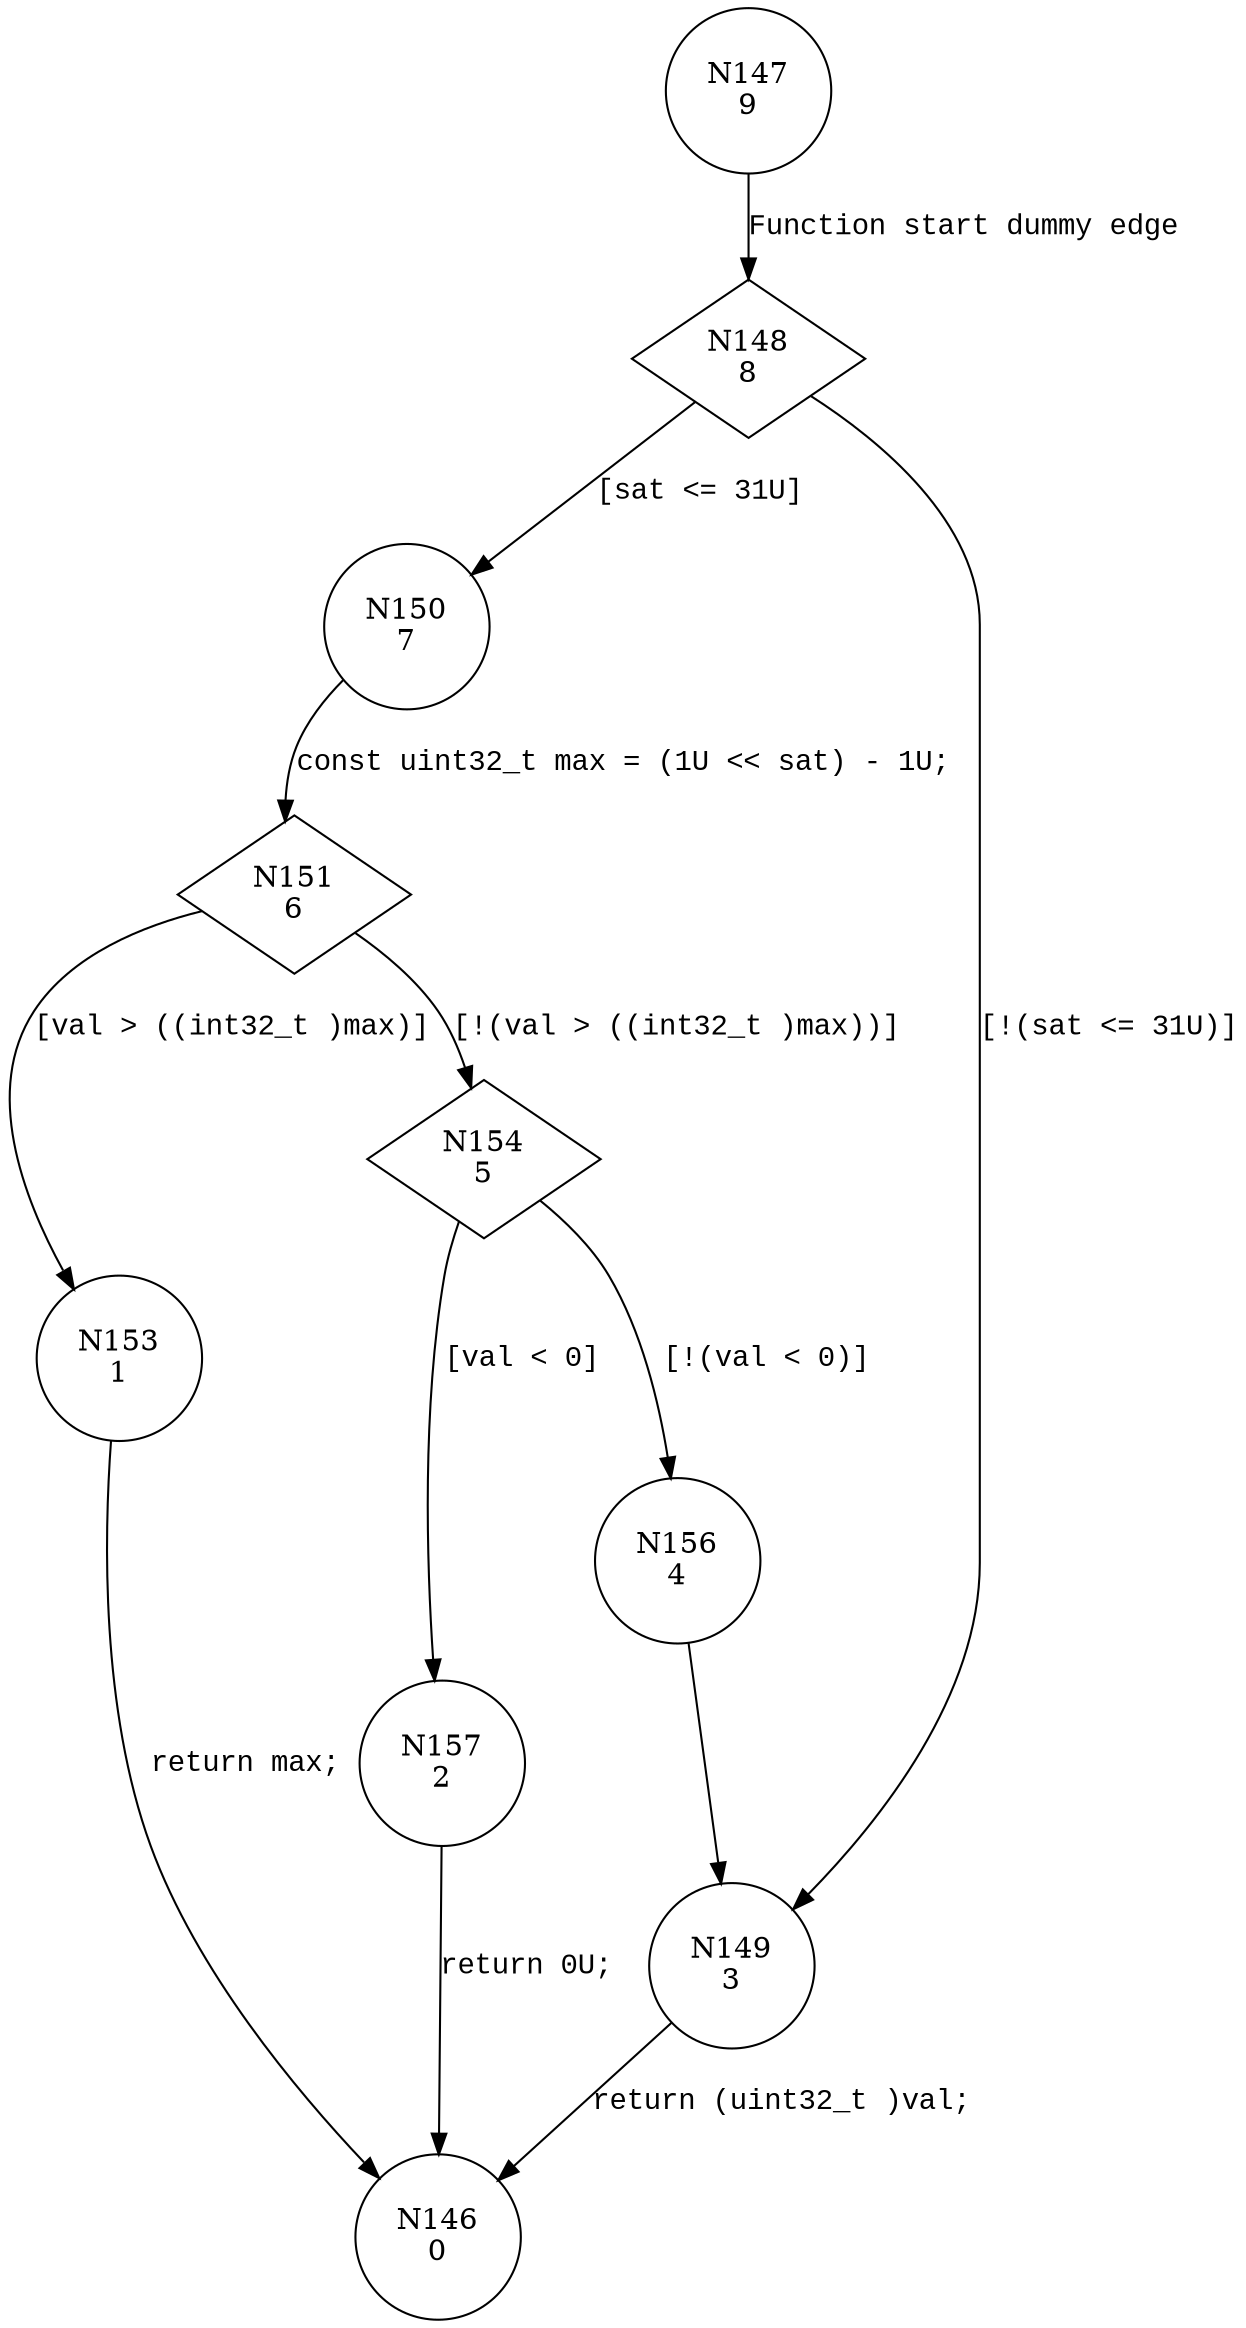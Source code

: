digraph __USAT {
147 [shape="circle" label="N147\n9"]
148 [shape="diamond" label="N148\n8"]
150 [shape="circle" label="N150\n7"]
149 [shape="circle" label="N149\n3"]
146 [shape="circle" label="N146\n0"]
151 [shape="diamond" label="N151\n6"]
153 [shape="circle" label="N153\n1"]
154 [shape="diamond" label="N154\n5"]
157 [shape="circle" label="N157\n2"]
156 [shape="circle" label="N156\n4"]
147 -> 148 [label="Function start dummy edge" fontname="Courier New"]
148 -> 150 [label="[sat <= 31U]" fontname="Courier New"]
148 -> 149 [label="[!(sat <= 31U)]" fontname="Courier New"]
149 -> 146 [label="return (uint32_t )val;" fontname="Courier New"]
151 -> 153 [label="[val > ((int32_t )max)]" fontname="Courier New"]
151 -> 154 [label="[!(val > ((int32_t )max))]" fontname="Courier New"]
154 -> 157 [label="[val < 0]" fontname="Courier New"]
154 -> 156 [label="[!(val < 0)]" fontname="Courier New"]
157 -> 146 [label="return 0U;" fontname="Courier New"]
150 -> 151 [label="const uint32_t max = (1U << sat) - 1U;" fontname="Courier New"]
156 -> 149 [label="" fontname="Courier New"]
153 -> 146 [label="return max;" fontname="Courier New"]
}